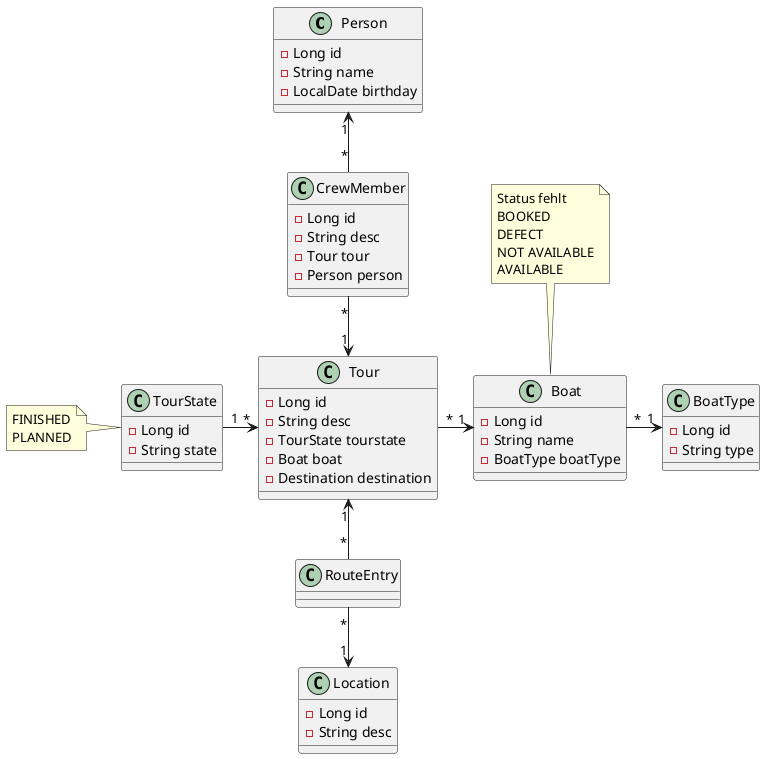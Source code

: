 @startuml

class Person {
- Long id
- String name
- LocalDate birthday
}

class CrewMember {
- Long id
- String desc
- Tour tour
- Person person
}

class Tour {
- Long id
- String desc
- TourState tourstate
- Boat boat
- Destination destination
}

class RouteEntry

class TourState {
- Long id
- String state
}

note left: FINISHED\nPLANNED

class Location {
- Long id
- String desc
}

class Boat {
- Long id
- String name
- BoatType boatType
}

note top: Status fehlt\nBOOKED\nDEFECT\nNOT AVAILABLE\nAVAILABLE

class BoatType {
- Long id
- String type
}

Person "1" <-- "*" CrewMember
CrewMember "*" --> "1" Tour
TourState "1" -right-> "*" Tour
Location "1" <-up- "*" RouteEntry
RouteEntry "*" -up-> "1" Tour
Tour "*" -right-> "1" Boat
Boat "*" -right-> "1" BoatType

@enduml
